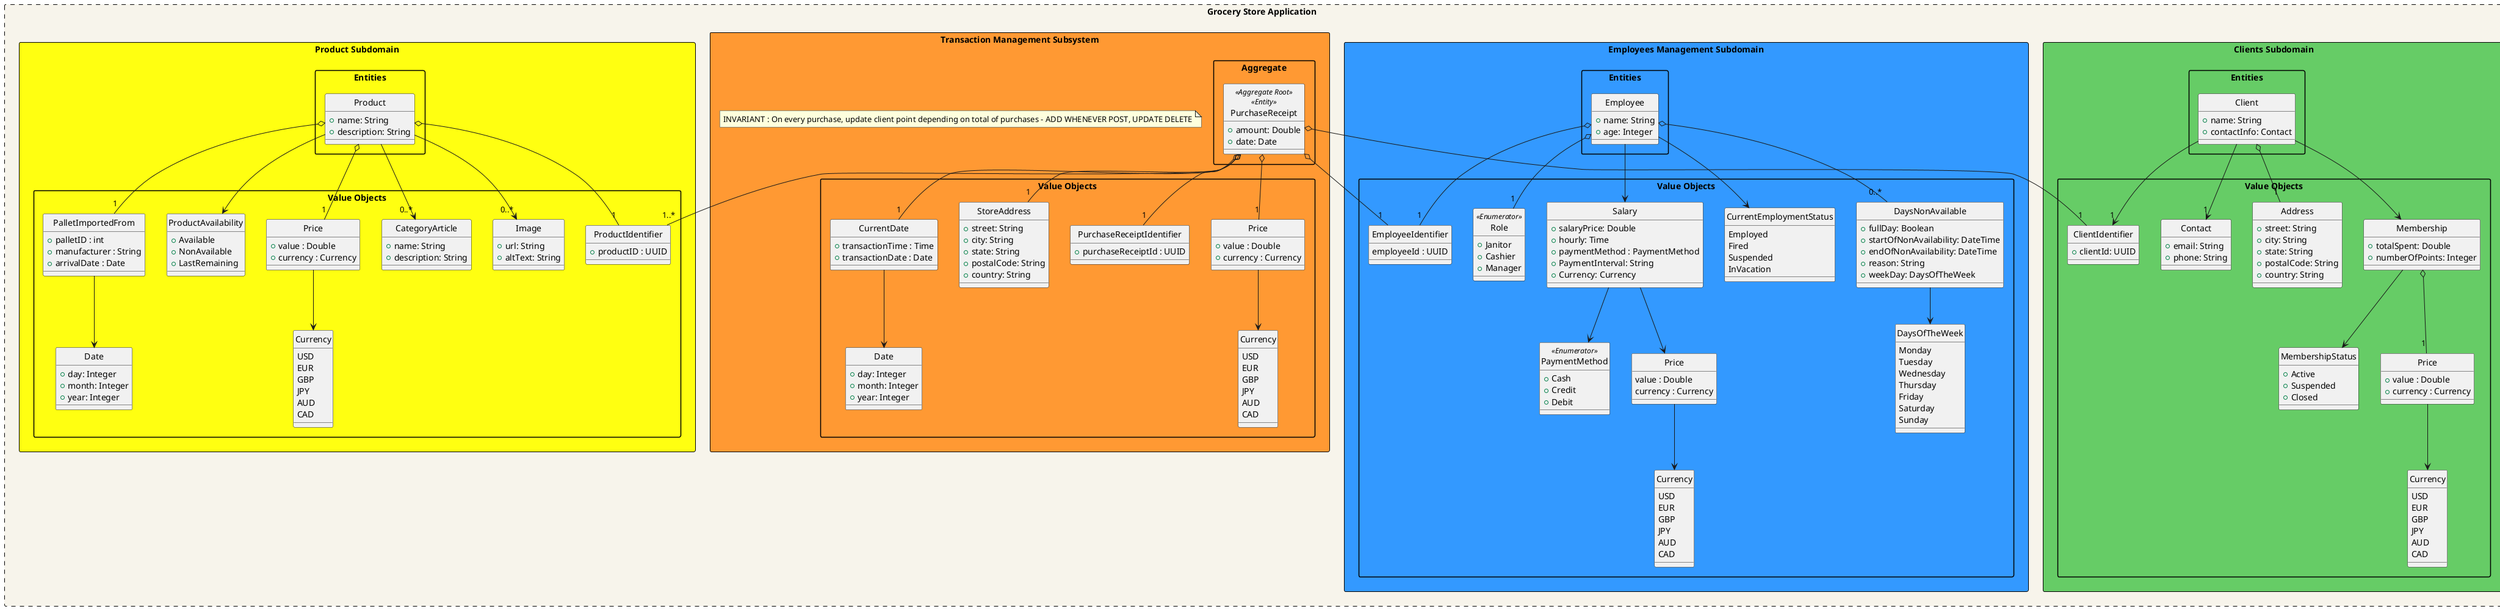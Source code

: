 @startuml
hide circle
top to bottom direction

!define ENTITY(entityName) class entityName << Entity >>
!define AGGREGATE(aggregateName) class aggregateName << Aggregate >>
!define AGGREGATE_ROOT(aggregateRootName) class aggregateRootName << Aggregate Root >>
!define AGGREGATE_ROOT_ENTITY(aggregateRootEntityName) class aggregateRootEntityName << Aggregate Root >> << Entity >>
!define VALUE_OBJECT(valueObjectName) class valueObjectName << Value Object >>
!pragma useVerticalIf on
skinparam packageStyle rectangle
skinparam rectangle {
    BackgroundColor #f7f4eb
    BorderColor Black
}
rectangle "Grocery Store Application" as BoundedContextWedding #line.dashed {
    package "Employees Management Subdomain" <<Rectangle>> #3399FF {

        package "Entities" {
            class Employee {
                + name: String
                + age: Integer
            }
        }
        package "Value Objects" {
            class DaysNonAvailable {
                + fullDay: Boolean
                + startOfNonAvailability: DateTime
                + endOfNonAvailability: DateTime
                + reason: String
                + weekDay: DaysOfTheWeek
            }
            enum DaysOfTheWeek {
                Monday
                Tuesday
                Wednesday
                Thursday
                Friday
                Saturday
                Sunday
            }
            enum CurrentEmploymentStatus {
                Employed
                Fired
                Suspended
                InVacation
            }
            class Price {
                value : Double
                currency : Currency
            }
            enum Currency {
                USD
                EUR
                GBP
                JPY
                AUD
                CAD
            }
            class Salary {
                + salaryPrice: Double
                + hourly: Time
                + paymentMethod : PaymentMethod
                + PaymentInterval: String
                + Currency: Currency
            }
            class PaymentMethod << Enumerator >>{
                + Cash
                + Credit
                + Debit
            }
            class Role << Enumerator >> {
                + Janitor
                + Cashier
                + Manager
            }
            class EmployeeIdentifier{
                employeeId : UUID
            }
            Employee o--"1" EmployeeIdentifier

            Price --> Currency
            Salary --> Price
            Salary --> PaymentMethod
        }
        Employee --> Salary
        Employee --> CurrentEmploymentStatus
        DaysNonAvailable --> DaysOfTheWeek
        Employee o--"0..*" DaysNonAvailable
    }
    package "Clients Subdomain" <<Rectangle>> #66CC66 {
        package "Entities" {
            class Client {
                + name: String
                + contactInfo: Contact
            }
        }
        package "Value Objects" {
            class Address {
                + street: String
                + city: String
                + state: String
                + postalCode: String
                + country: String
            }
            class Contact {
                + email: String
                + phone: String
            }

            class Membership {
                + totalSpent: Double
                + numberOfPoints: Integer
            }
            class ClientIdentifier {
                + clientId: UUID
            }
            class MembershipStatus{
                + Active
                + Suspended
                + Closed
            }
            class Price{
                + value : Double
                + currency : Currency
            }
            enum Currency {
                USD
                EUR
                GBP
                JPY
                AUD
                CAD
            }
            Price --> Currency
            Membership o--"1" Price
            Membership --> MembershipStatus
            Client --> Membership
            Client o--"1" Address
        }
        Client --> "1" Contact
        Client --> "1" ClientIdentifier
    }
    package "Transaction Management Subsystem" <<Rectangle>> #FF9933 {
        note "INVARIANT : On every purchase, update client point depending on total of purchases - ADD WHENEVER POST, UPDATE DELETE" as explanation

        package "Aggregate" {
            AGGREGATE_ROOT_ENTITY(PurchaseReceipt){
                + amount: Double
                + date: Date
            }
        }
        package "Value Objects" {
            class Date {
                + day: Integer
                + month: Integer
                + year: Integer
            }
            class StoreAddress {
                + street: String
                + city: String
                + state: String
                + postalCode: String
                + country: String
            }
            class CurrentDate {
                + transactionTime : Time
                + transactionDate : Date
            }
            class Price{
                + value : Double
                + currency : Currency
            }
            class PurchaseReceiptIdentifier{
                + purchaseReceiptId : UUID
            }
            enum Currency {
                USD
                EUR
                GBP
                JPY
                AUD
                CAD
            }
            Price --> Currency
            PurchaseReceipt o--"1" Price
            PurchaseReceipt o--"1" PurchaseReceiptIdentifier
        }
       PurchaseReceipt o--"1" StoreAddress
       CurrentDate --> Date
       PurchaseReceipt o--"1" CurrentDate
       PurchaseReceipt o--"1" ClientIdentifier
       PurchaseReceipt o--"1" EmployeeIdentifier
       Employee o--"1" Role
    }
    package "Product Subdomain" <<Rectangle>> #ffff11 {

        package "Entities" {
            class Product {
                + name: String
                + description: String
            }
        }
        package "Value Objects" {
            class ProductIdentifier {
                + productID : UUID
            }
            class Image {
                + url: String
                + altText: String
            }
            class CategoryArticle {
                + name: String
                + description: String
            }
            class Price{
                + value : Double
                + currency : Currency
            }
            class ProductAvailability {
                + Available
                + NonAvailable
                + LastRemaining
            }
            class Date {
                + day: Integer
                + month: Integer
                + year: Integer
            }
            class PalletImportedFrom{
                + palletID : int
                + manufacturer : String
                + arrivalDate : Date
            }
            enum Currency {
                USD
                EUR
                GBP
                JPY
                AUD
                CAD
            }
            PalletImportedFrom --> Date
            Price --> Currency
            Product o--"1" Price
            Product o--"1" PalletImportedFrom
            Product o--"1" ProductIdentifier
            Product --> ProductAvailability
            PurchaseReceipt o--"1..*" ProductIdentifier
        }
        Product --> "0..*" Image
        Product --> "0..*" CategoryArticle
    }
}

@enduml